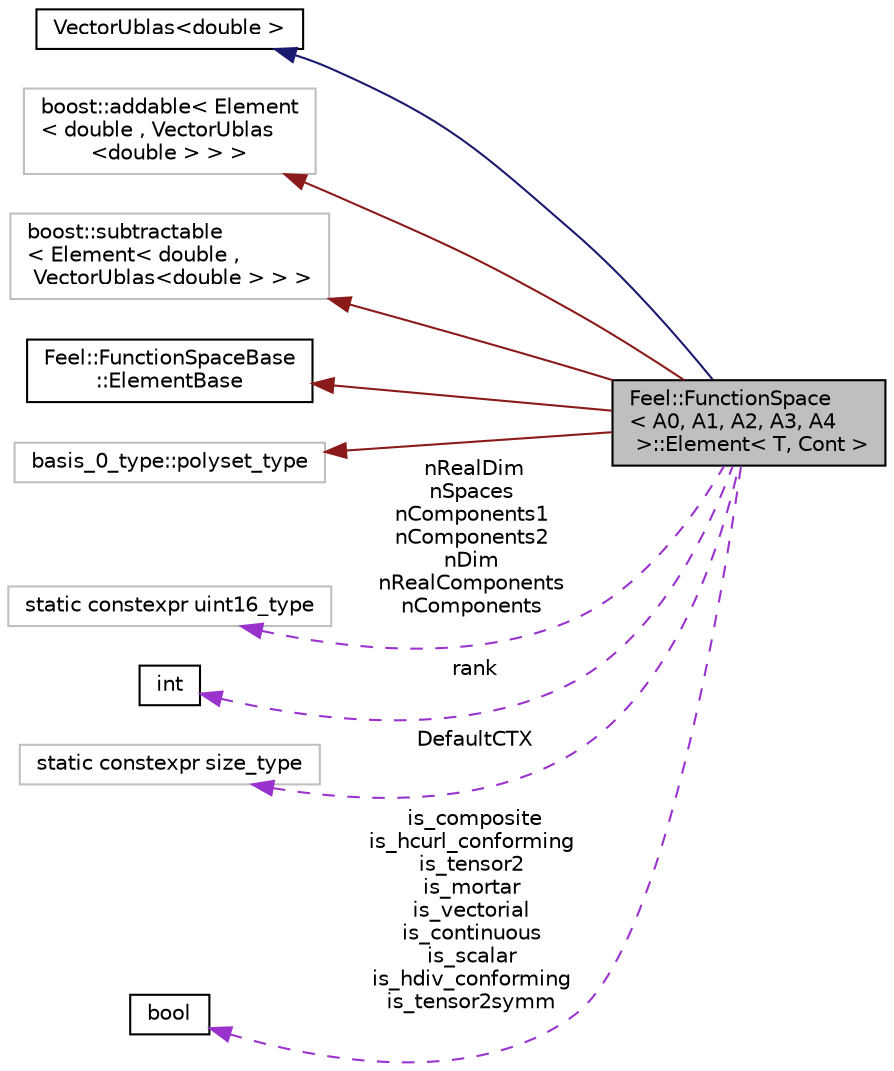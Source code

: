 digraph "Feel::FunctionSpace&lt; A0, A1, A2, A3, A4 &gt;::Element&lt; T, Cont &gt;"
{
 // LATEX_PDF_SIZE
  edge [fontname="Helvetica",fontsize="10",labelfontname="Helvetica",labelfontsize="10"];
  node [fontname="Helvetica",fontsize="10",shape=record];
  rankdir="LR";
  Node1 [label="Feel::FunctionSpace\l\< A0, A1, A2, A3, A4\l \>::Element\< T, Cont \>",height=0.2,width=0.4,color="black", fillcolor="grey75", style="filled", fontcolor="black",tooltip=" "];
  Node2 -> Node1 [dir="back",color="midnightblue",fontsize="10",style="solid",fontname="Helvetica"];
  Node2 [label="VectorUblas\<double \>",height=0.2,width=0.4,color="black", fillcolor="white", style="filled",URL="$classVectorUblas.html",tooltip=" "];
  Node3 -> Node1 [dir="back",color="firebrick4",fontsize="10",style="solid",fontname="Helvetica"];
  Node3 [label="boost::addable\< Element\l\< double , VectorUblas\l\<double \>  \> \>",height=0.2,width=0.4,color="grey75", fillcolor="white", style="filled",tooltip=" "];
  Node4 -> Node1 [dir="back",color="firebrick4",fontsize="10",style="solid",fontname="Helvetica"];
  Node4 [label="boost::subtractable\l\< Element\< double ,\l VectorUblas\<double \>  \> \>",height=0.2,width=0.4,color="grey75", fillcolor="white", style="filled",tooltip=" "];
  Node5 -> Node1 [dir="back",color="firebrick4",fontsize="10",style="solid",fontname="Helvetica"];
  Node5 [label="Feel::FunctionSpaceBase\l::ElementBase",height=0.2,width=0.4,color="black", fillcolor="white", style="filled",URL="$classFeel_1_1FunctionSpaceBase_1_1ElementBase.html",tooltip=" "];
  Node6 -> Node1 [dir="back",color="firebrick4",fontsize="10",style="solid",fontname="Helvetica"];
  Node6 [label="basis_0_type::polyset_type",height=0.2,width=0.4,color="grey75", fillcolor="white", style="filled",tooltip=" "];
  Node7 -> Node1 [dir="back",color="darkorchid3",fontsize="10",style="dashed",label=" nRealDim\nnSpaces\nnComponents1\nnComponents2\nnDim\nnRealComponents\nnComponents" ,fontname="Helvetica"];
  Node7 [label="static constexpr uint16_type",height=0.2,width=0.4,color="grey75", fillcolor="white", style="filled",tooltip=" "];
  Node8 -> Node1 [dir="back",color="darkorchid3",fontsize="10",style="dashed",label=" rank" ,fontname="Helvetica"];
  Node8 [label="int",height=0.2,width=0.4,color="black", fillcolor="white", style="filled",URL="$classint.html",tooltip=" "];
  Node9 -> Node1 [dir="back",color="darkorchid3",fontsize="10",style="dashed",label=" DefaultCTX" ,fontname="Helvetica"];
  Node9 [label="static constexpr size_type",height=0.2,width=0.4,color="grey75", fillcolor="white", style="filled",tooltip=" "];
  Node10 -> Node1 [dir="back",color="darkorchid3",fontsize="10",style="dashed",label=" is_composite\nis_hcurl_conforming\nis_tensor2\nis_mortar\nis_vectorial\nis_continuous\nis_scalar\nis_hdiv_conforming\nis_tensor2symm" ,fontname="Helvetica"];
  Node10 [label="bool",height=0.2,width=0.4,color="black", fillcolor="white", style="filled",URL="$classbool.html",tooltip=" "];
}
